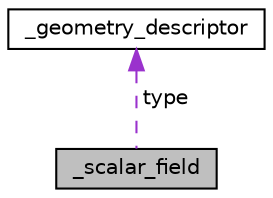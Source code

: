 digraph "_scalar_field"
{
 // LATEX_PDF_SIZE
  edge [fontname="Helvetica",fontsize="10",labelfontname="Helvetica",labelfontsize="10"];
  node [fontname="Helvetica",fontsize="10",shape=record];
  Node1 [label="_scalar_field",height=0.2,width=0.4,color="black", fillcolor="grey75", style="filled", fontcolor="black",tooltip="Scalar field of double precision real values."];
  Node2 -> Node1 [dir="back",color="darkorchid3",fontsize="10",style="dashed",label=" type" ];
  Node2 [label="_geometry_descriptor",height=0.2,width=0.4,color="black", fillcolor="white", style="filled",URL="$db/d43/struct__geometry__descriptor.html",tooltip=" "];
}

